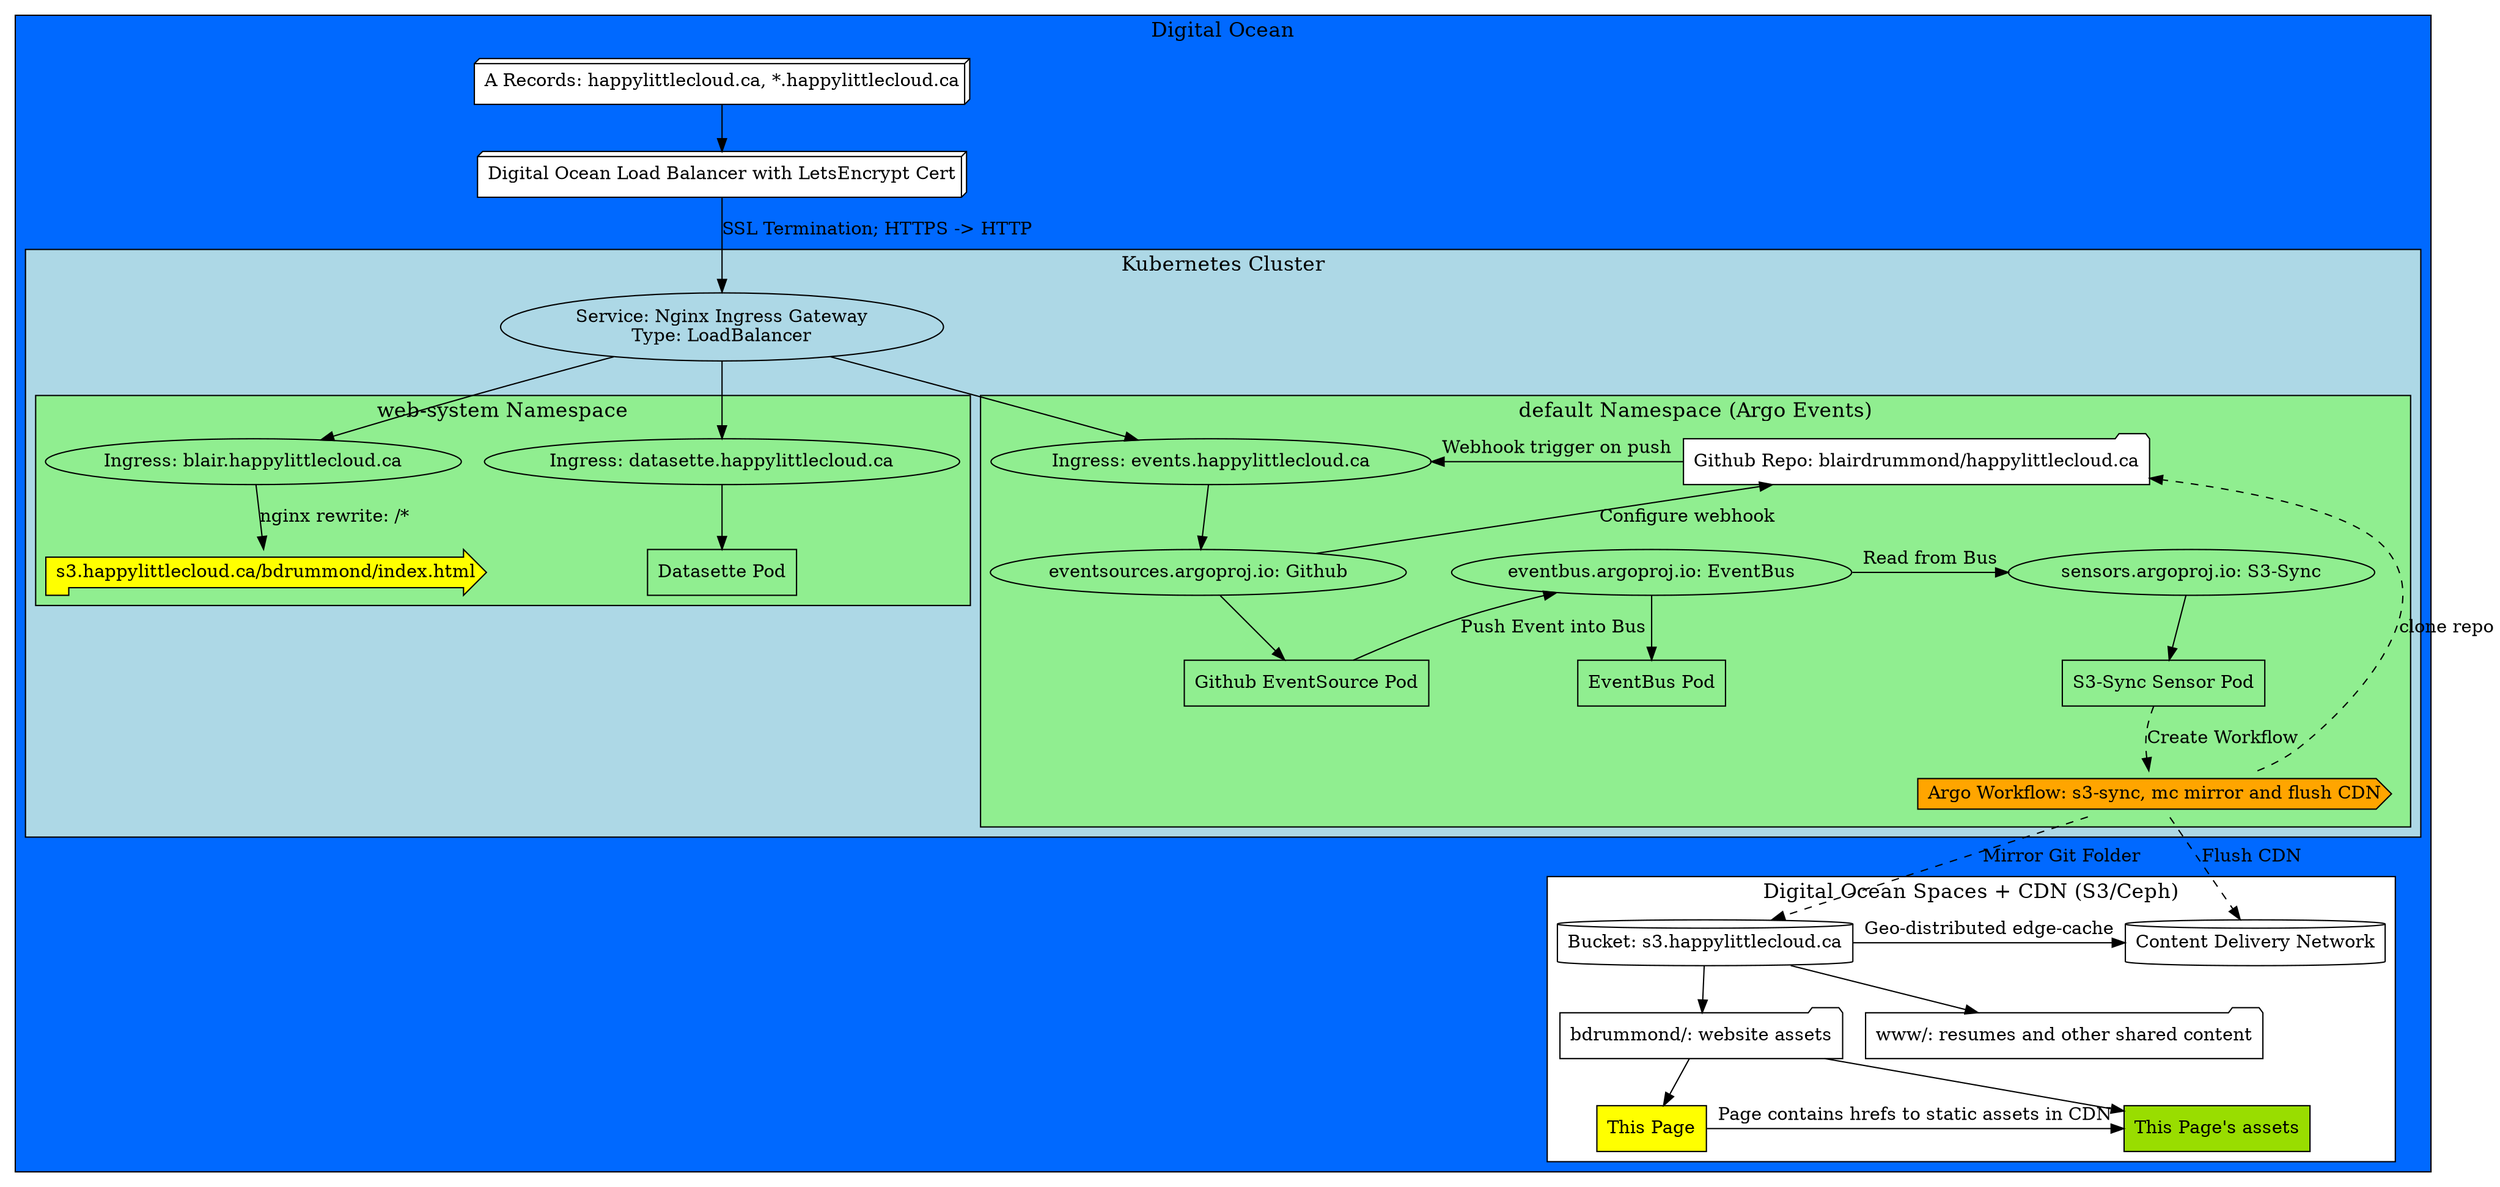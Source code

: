 digraph "cluster" {


	subgraph cluster_do {
		style=filled;
		fillcolor="#0069ff";
		color="black";
		fontsize="16pt";
		label = "Digital Ocean";

		DNS [label="A Records: happylittlecloud.ca, *.happylittlecloud.ca",shape=box3d,style=filled,fillcolor=white]
		LB [label="Digital Ocean Load Balancer with LetsEncrypt Cert",shape=box3d,style=filled,fillcolor=white]
		DNS -> LB

		subgraph cluster_spaces {
			style=filled;
			color=black;
			fillcolor=white;
			label = "Digital Ocean Spaces + CDN (S3/Ceph)";
			S3 [label="Bucket: s3.happylittlecloud.ca", shape=cylinder]
			CDN [label="Content Delivery Network", shape=cylinder]
			{rank = same; S3; CDN;}

			S3 -> CDN [label="Geo-distributed edge-cache"]

			S3 -> bdrummond
			S3 -> www

			bdrummond -> Page
			bdrummond -> Assets

			bdrummond [label="bdrummond/: website assets", shape=folder]
			www [label="www/: resumes and other shared content", shape=folder]
		
			Page [label="index.html: This Page", fillcolor="yellow", shape=box, style=filled]
			Assets [label="*.{css,js,png,jpg,svg,etc}: Page assets", fillcolor="#99dd00", shape=box, style=filled]
			{rank = same; Page; Assets;}
			Page -> Assets [label="Page contains hrefs to static assets in CDN"]
		}

		LB -> NGINX [label="SSL Termination; HTTPS -> HTTP"]
		subgraph cluster {
			style=filled;
			color=black;
			fillcolor=lightblue;
			label = "Kubernetes Cluster";

			NGINX [label="Service: Nginx Ingress Gateway\nType: LoadBalancer"]

			subgraph cluster_web_system {
				style=filled;
				fillcolor=lightgreen;
				color=black;

				Blair [label="Ingress: blair.happylittlecloud.ca"]
				PageLink [label="s3.happylittlecloud.ca/bdrummond/index.html", shape=rpromoter,fillcolor=yellow,style=filled]

				DatasetteSvc [label="Ingress: datasette.happylittlecloud.ca"]
				DatasettePod [label="Datasette Pod", shape=box]

				label = "web-system Namespace";
			}

			NGINX -> DatasetteSvc -> DatasettePod
			NGINX -> Blair
			Blair -> PageLink [label="nginx rewrite: /*"]

			subgraph cluster_default {
				style=filled;
				fillcolor=lightgreen;
				color=black;

				Git [label="Github Repo: blairdrummond/happylittlecloud.ca", shape=folder, style=filled, fillcolor=white]
				EventURL [label="Ingress: events.happylittlecloud.ca"]
				{rank = min; Git; EventURL;}

				Source [label="eventsources.argoproj.io: Github"]
				SourcePod [label="Github EventSource Pod", shape=box]
				Bus [label="eventbus.argoproj.io: EventBus"]
				BusPod [label="EventBus Pod",shape=box]
				Sensor [label="sensors.argoproj.io: S3-Sync"]
				SensorPod [label="S3-Sync Sensor Pod",shape=box]


				{rank=same; Source; Bus; Sensor; Source -> Bus -> Sensor [style=invis];}
				Source -> SourcePod
				Bus -> BusPod
				Sensor -> SensorPod

				Workflow [label="Argo Workflow: s3-sync, mc mirror and flush CDN",shape=cds,style=filled,fillcolor=orange]

				EventURL -> Source 
				SourcePod -> Bus [label="Push Event into Bus"]
				Bus -> Sensor [label="Read from Bus"]
				SensorPod -> Workflow [label="Create Workflow",style=dashed]

				Source -> Git [label="Configure webhook"]
				Git -> EventURL [label="Webhook trigger on push"]

				label = "default Namespace (Argo Events)";
			}

			NGINX -> EventURL
		}

		Workflow -> Git [label="clone repo",style=dashed]
		Workflow -> S3 [label="Mirror Git Folder",style=dashed]
		Workflow -> CDN [label="Flush CDN",style=dashed]

		/* Blair -> Page [label="nginx rewrite:\n/* -> bdrummond/index.html\nfile in CDN"] */

		Page [label="This Page", fillcolor="yellow", shape=box, style=filled]
		Assets [label="This Page's assets", fillcolor="#99dd00", shape=box, style=filled]

	}	
}
